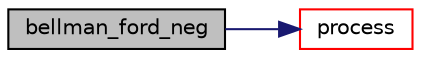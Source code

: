 digraph "bellman_ford_neg"
{
  edge [fontname="Helvetica",fontsize="10",labelfontname="Helvetica",labelfontsize="10"];
  node [fontname="Helvetica",fontsize="10",shape=record];
  rankdir="LR";
  Node0 [label="bellman_ford_neg",height=0.2,width=0.4,color="black", fillcolor="grey75", style="filled", fontcolor="black"];
  Node0 -> Node1 [color="midnightblue",fontsize="10",style="solid",fontname="Helvetica"];
  Node1 [label="process",height=0.2,width=0.4,color="red", fillcolor="white", style="filled",URL="$bellman__ford__neg_8c.html#a388968e4f6dc47760889140b37d62439"];
}
